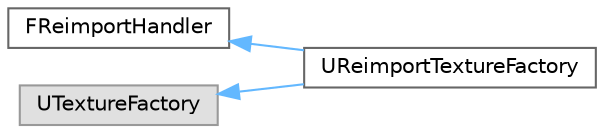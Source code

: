 digraph "Graphical Class Hierarchy"
{
 // INTERACTIVE_SVG=YES
 // LATEX_PDF_SIZE
  bgcolor="transparent";
  edge [fontname=Helvetica,fontsize=10,labelfontname=Helvetica,labelfontsize=10];
  node [fontname=Helvetica,fontsize=10,shape=box,height=0.2,width=0.4];
  rankdir="LR";
  Node0 [id="Node000000",label="FReimportHandler",height=0.2,width=0.4,color="grey40", fillcolor="white", style="filled",URL="$db/dfc/classFReimportHandler.html",tooltip="Reimport handler for package resources with associated source files on disk."];
  Node0 -> Node1 [id="edge4673_Node000000_Node000001",dir="back",color="steelblue1",style="solid",tooltip=" "];
  Node1 [id="Node000001",label="UReimportTextureFactory",height=0.2,width=0.4,color="grey40", fillcolor="white", style="filled",URL="$d0/d14/classUReimportTextureFactory.html",tooltip=" "];
  Node2 [id="Node000002",label="UTextureFactory",height=0.2,width=0.4,color="grey60", fillcolor="#E0E0E0", style="filled",tooltip=" "];
  Node2 -> Node1 [id="edge4674_Node000002_Node000001",dir="back",color="steelblue1",style="solid",tooltip=" "];
}
